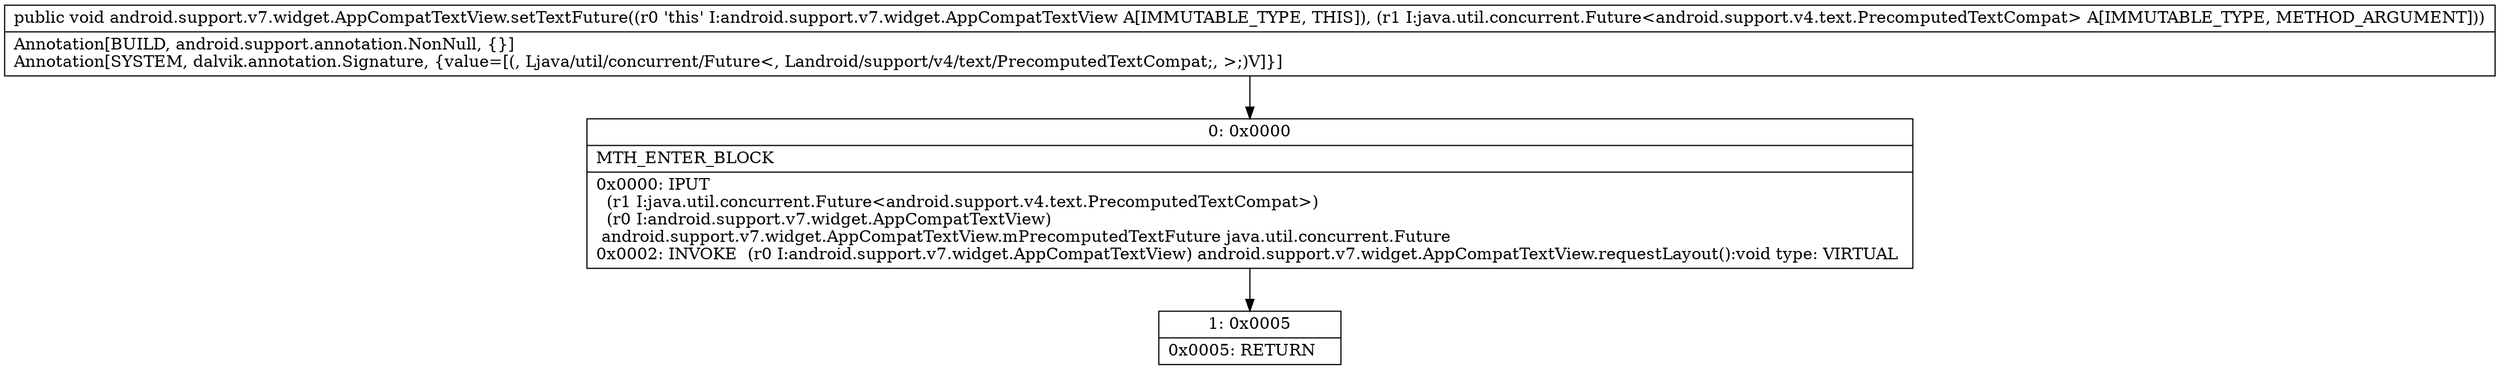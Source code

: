 digraph "CFG forandroid.support.v7.widget.AppCompatTextView.setTextFuture(Ljava\/util\/concurrent\/Future;)V" {
Node_0 [shape=record,label="{0\:\ 0x0000|MTH_ENTER_BLOCK\l|0x0000: IPUT  \l  (r1 I:java.util.concurrent.Future\<android.support.v4.text.PrecomputedTextCompat\>)\l  (r0 I:android.support.v7.widget.AppCompatTextView)\l android.support.v7.widget.AppCompatTextView.mPrecomputedTextFuture java.util.concurrent.Future \l0x0002: INVOKE  (r0 I:android.support.v7.widget.AppCompatTextView) android.support.v7.widget.AppCompatTextView.requestLayout():void type: VIRTUAL \l}"];
Node_1 [shape=record,label="{1\:\ 0x0005|0x0005: RETURN   \l}"];
MethodNode[shape=record,label="{public void android.support.v7.widget.AppCompatTextView.setTextFuture((r0 'this' I:android.support.v7.widget.AppCompatTextView A[IMMUTABLE_TYPE, THIS]), (r1 I:java.util.concurrent.Future\<android.support.v4.text.PrecomputedTextCompat\> A[IMMUTABLE_TYPE, METHOD_ARGUMENT]))  | Annotation[BUILD, android.support.annotation.NonNull, \{\}]\lAnnotation[SYSTEM, dalvik.annotation.Signature, \{value=[(, Ljava\/util\/concurrent\/Future\<, Landroid\/support\/v4\/text\/PrecomputedTextCompat;, \>;)V]\}]\l}"];
MethodNode -> Node_0;
Node_0 -> Node_1;
}

